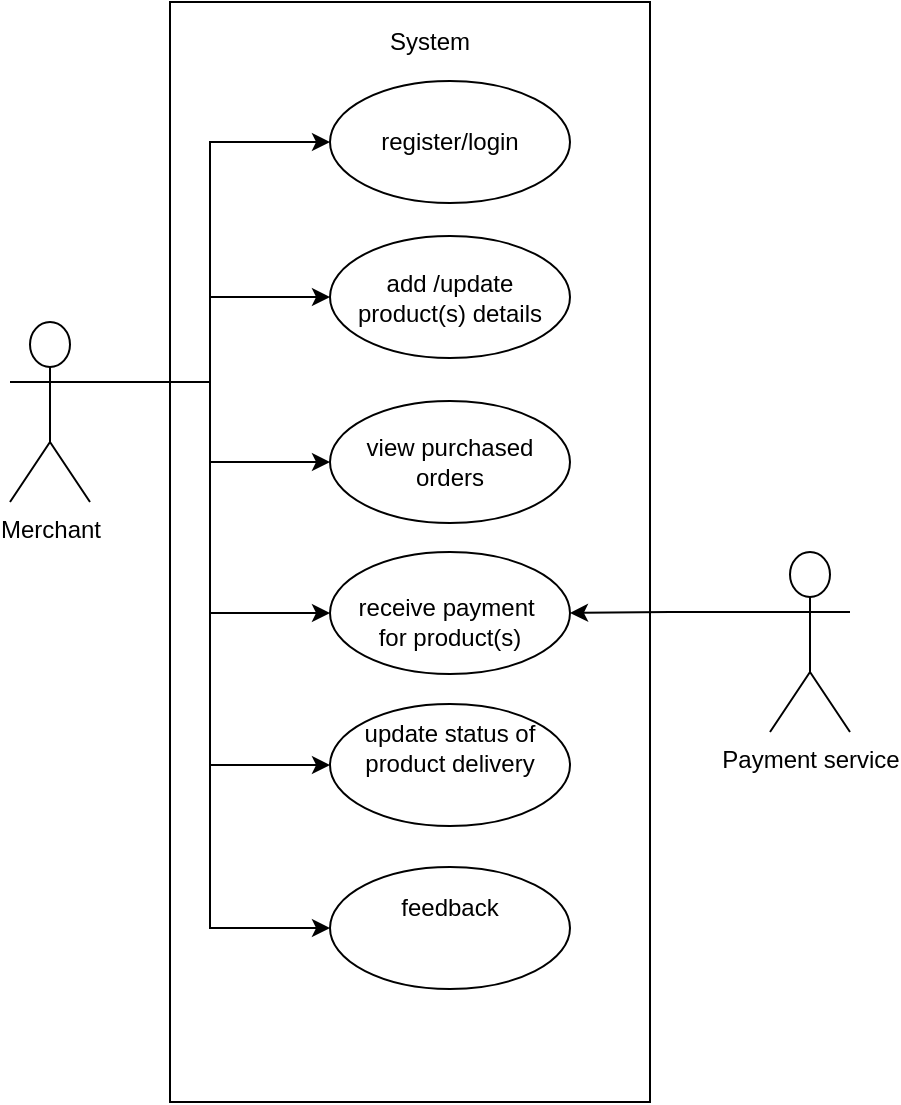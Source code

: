 <mxfile pages="2" version="11.2.6" type="github"><diagram id="vyYMURlmA4du_YMqddq6" name="Page-1"><mxGraphModel dx="782" dy="426" grid="1" gridSize="10" guides="1" tooltips="1" connect="1" arrows="1" fold="1" page="1" pageScale="1" pageWidth="850" pageHeight="1100" math="0" shadow="0"><root><mxCell id="0"/><mxCell id="1" parent="0"/><mxCell id="rx76BKU7CpPrEIFOv-aw-43" value="" style="rounded=0;whiteSpace=wrap;html=1;" parent="1" vertex="1"><mxGeometry x="150" width="240" height="550" as="geometry"/></mxCell><mxCell id="R_Dx4Kwps3VUw9FBxTHB-1" value="" style="ellipse;whiteSpace=wrap;html=1;" parent="1" vertex="1"><mxGeometry x="230" y="39.5" width="120" height="61" as="geometry"/></mxCell><mxCell id="R_Dx4Kwps3VUw9FBxTHB-5" value="" style="ellipse;whiteSpace=wrap;html=1;" parent="1" vertex="1"><mxGeometry x="230" y="117" width="120" height="61" as="geometry"/></mxCell><mxCell id="R_Dx4Kwps3VUw9FBxTHB-6" value="" style="ellipse;whiteSpace=wrap;html=1;" parent="1" vertex="1"><mxGeometry x="230" y="199.5" width="120" height="61" as="geometry"/></mxCell><mxCell id="R_Dx4Kwps3VUw9FBxTHB-4" value="" style="ellipse;whiteSpace=wrap;html=1;" parent="1" vertex="1"><mxGeometry x="230" y="275" width="120" height="61" as="geometry"/></mxCell><mxCell id="R_Dx4Kwps3VUw9FBxTHB-2" value="" style="ellipse;whiteSpace=wrap;html=1;" parent="1" vertex="1"><mxGeometry x="230" y="351" width="120" height="61" as="geometry"/></mxCell><mxCell id="R_Dx4Kwps3VUw9FBxTHB-3" value="" style="ellipse;whiteSpace=wrap;html=1;" parent="1" vertex="1"><mxGeometry x="230" y="432.5" width="120" height="61" as="geometry"/></mxCell><mxCell id="rx76BKU7CpPrEIFOv-aw-17" value="register/login" style="text;html=1;strokeColor=none;fillColor=none;align=center;verticalAlign=middle;whiteSpace=wrap;rounded=0;" parent="1" vertex="1"><mxGeometry x="240" y="50" width="100" height="40" as="geometry"/></mxCell><mxCell id="rx76BKU7CpPrEIFOv-aw-18" value="view purchased orders" style="text;html=1;strokeColor=none;fillColor=none;align=center;verticalAlign=middle;whiteSpace=wrap;rounded=0;" parent="1" vertex="1"><mxGeometry x="240" y="210" width="100" height="40" as="geometry"/></mxCell><mxCell id="rx76BKU7CpPrEIFOv-aw-19" value="add /update product(s) details" style="text;html=1;strokeColor=none;fillColor=none;align=center;verticalAlign=middle;whiteSpace=wrap;rounded=0;" parent="1" vertex="1"><mxGeometry x="240" y="127.5" width="100" height="40" as="geometry"/></mxCell><mxCell id="rx76BKU7CpPrEIFOv-aw-20" value="receive payment&amp;nbsp; for product(s)" style="text;html=1;strokeColor=none;fillColor=none;align=center;verticalAlign=middle;whiteSpace=wrap;rounded=0;" parent="1" vertex="1"><mxGeometry x="240" y="290" width="100" height="40" as="geometry"/></mxCell><mxCell id="rx76BKU7CpPrEIFOv-aw-38" value="update status of product delivery" style="text;html=1;strokeColor=none;fillColor=none;align=center;verticalAlign=middle;whiteSpace=wrap;rounded=0;" parent="1" vertex="1"><mxGeometry x="240" y="352.5" width="100" height="40" as="geometry"/></mxCell><mxCell id="R_Dx4Kwps3VUw9FBxTHB-7" style="edgeStyle=orthogonalEdgeStyle;rounded=0;orthogonalLoop=1;jettySize=auto;html=1;exitX=1;exitY=0.333;exitDx=0;exitDy=0;exitPerimeter=0;entryX=0;entryY=0.5;entryDx=0;entryDy=0;" parent="1" source="rx76BKU7CpPrEIFOv-aw-1" target="R_Dx4Kwps3VUw9FBxTHB-1" edge="1"><mxGeometry relative="1" as="geometry"/></mxCell><mxCell id="R_Dx4Kwps3VUw9FBxTHB-8" style="edgeStyle=orthogonalEdgeStyle;rounded=0;orthogonalLoop=1;jettySize=auto;html=1;exitX=1;exitY=0.333;exitDx=0;exitDy=0;exitPerimeter=0;entryX=0;entryY=0.5;entryDx=0;entryDy=0;" parent="1" source="rx76BKU7CpPrEIFOv-aw-1" target="R_Dx4Kwps3VUw9FBxTHB-5" edge="1"><mxGeometry relative="1" as="geometry"/></mxCell><mxCell id="R_Dx4Kwps3VUw9FBxTHB-9" style="edgeStyle=orthogonalEdgeStyle;rounded=0;orthogonalLoop=1;jettySize=auto;html=1;exitX=1;exitY=0.333;exitDx=0;exitDy=0;exitPerimeter=0;entryX=0;entryY=0.5;entryDx=0;entryDy=0;" parent="1" source="rx76BKU7CpPrEIFOv-aw-1" target="R_Dx4Kwps3VUw9FBxTHB-6" edge="1"><mxGeometry relative="1" as="geometry"/></mxCell><mxCell id="R_Dx4Kwps3VUw9FBxTHB-10" style="edgeStyle=orthogonalEdgeStyle;rounded=0;orthogonalLoop=1;jettySize=auto;html=1;exitX=1;exitY=0.333;exitDx=0;exitDy=0;exitPerimeter=0;entryX=0;entryY=0.5;entryDx=0;entryDy=0;" parent="1" source="rx76BKU7CpPrEIFOv-aw-1" target="R_Dx4Kwps3VUw9FBxTHB-4" edge="1"><mxGeometry relative="1" as="geometry"/></mxCell><mxCell id="R_Dx4Kwps3VUw9FBxTHB-11" style="edgeStyle=orthogonalEdgeStyle;rounded=0;orthogonalLoop=1;jettySize=auto;html=1;exitX=1;exitY=0.333;exitDx=0;exitDy=0;exitPerimeter=0;entryX=0;entryY=0.5;entryDx=0;entryDy=0;" parent="1" source="rx76BKU7CpPrEIFOv-aw-1" target="R_Dx4Kwps3VUw9FBxTHB-2" edge="1"><mxGeometry relative="1" as="geometry"/></mxCell><mxCell id="R_Dx4Kwps3VUw9FBxTHB-12" style="edgeStyle=orthogonalEdgeStyle;rounded=0;orthogonalLoop=1;jettySize=auto;html=1;exitX=1;exitY=0.333;exitDx=0;exitDy=0;exitPerimeter=0;entryX=0;entryY=0.5;entryDx=0;entryDy=0;" parent="1" source="rx76BKU7CpPrEIFOv-aw-1" target="R_Dx4Kwps3VUw9FBxTHB-3" edge="1"><mxGeometry relative="1" as="geometry"/></mxCell><object label="Merchant" id="rx76BKU7CpPrEIFOv-aw-1"><mxCell style="shape=umlActor;verticalLabelPosition=bottom;labelBackgroundColor=#ffffff;verticalAlign=top;html=1;" parent="1" vertex="1"><mxGeometry x="70" y="160" width="40" height="90" as="geometry"/></mxCell></object><mxCell id="R_Dx4Kwps3VUw9FBxTHB-13" style="edgeStyle=orthogonalEdgeStyle;rounded=0;orthogonalLoop=1;jettySize=auto;html=1;exitX=0;exitY=0.333;exitDx=0;exitDy=0;exitPerimeter=0;entryX=1;entryY=0.5;entryDx=0;entryDy=0;" parent="1" source="rx76BKU7CpPrEIFOv-aw-35" target="R_Dx4Kwps3VUw9FBxTHB-4" edge="1"><mxGeometry relative="1" as="geometry"/></mxCell><object label="Payment service" id="rx76BKU7CpPrEIFOv-aw-35"><mxCell style="shape=umlActor;verticalLabelPosition=bottom;labelBackgroundColor=#ffffff;verticalAlign=top;html=1;" parent="1" vertex="1"><mxGeometry x="450" y="275" width="40" height="90" as="geometry"/></mxCell></object><mxCell id="rx76BKU7CpPrEIFOv-aw-44" value="System" style="text;html=1;strokeColor=none;fillColor=none;align=center;verticalAlign=middle;whiteSpace=wrap;rounded=0;" parent="1" vertex="1"><mxGeometry x="260" y="10" width="40" height="20" as="geometry"/></mxCell><mxCell id="rx76BKU7CpPrEIFOv-aw-40" value="feedback" style="text;html=1;strokeColor=none;fillColor=none;align=center;verticalAlign=middle;whiteSpace=wrap;rounded=0;" parent="1" vertex="1"><mxGeometry x="240" y="432.5" width="100" height="40" as="geometry"/></mxCell></root></mxGraphModel></diagram><diagram id="L_HtEmfw_lmfF_Nbixu_" name="Page-2"><mxGraphModel dx="782" dy="1540" grid="1" gridSize="10" guides="1" tooltips="1" connect="1" arrows="1" fold="1" page="1" pageScale="1" pageWidth="850" pageHeight="1100" math="0" shadow="0"><root><mxCell id="fET1unnNT369VjIohE5C-0"/><mxCell id="fET1unnNT369VjIohE5C-1" parent="fET1unnNT369VjIohE5C-0"/><mxCell id="snrYU2X4Twt8o1SpUlFV-0" value="" style="rounded=0;whiteSpace=wrap;html=1;" parent="fET1unnNT369VjIohE5C-1" vertex="1"><mxGeometry x="150" y="-0.5" width="240" height="371" as="geometry"/></mxCell><mxCell id="gp9elRAcRuTLsHM61YKf-6" value="" style="ellipse;whiteSpace=wrap;html=1;" vertex="1" parent="fET1unnNT369VjIohE5C-1"><mxGeometry x="230" y="290" width="120" height="61" as="geometry"/></mxCell><mxCell id="gp9elRAcRuTLsHM61YKf-5" value="" style="ellipse;whiteSpace=wrap;html=1;" vertex="1" parent="fET1unnNT369VjIohE5C-1"><mxGeometry x="230" y="198.5" width="120" height="61" as="geometry"/></mxCell><mxCell id="gp9elRAcRuTLsHM61YKf-4" value="" style="ellipse;whiteSpace=wrap;html=1;" vertex="1" parent="fET1unnNT369VjIohE5C-1"><mxGeometry x="230" y="119.5" width="120" height="61" as="geometry"/></mxCell><mxCell id="gp9elRAcRuTLsHM61YKf-2" value="" style="ellipse;whiteSpace=wrap;html=1;" vertex="1" parent="fET1unnNT369VjIohE5C-1"><mxGeometry x="230" y="39" width="120" height="61" as="geometry"/></mxCell><mxCell id="gp9elRAcRuTLsHM61YKf-3" style="edgeStyle=orthogonalEdgeStyle;rounded=0;orthogonalLoop=1;jettySize=auto;html=1;exitX=1;exitY=0.333;exitDx=0;exitDy=0;exitPerimeter=0;entryX=0;entryY=0.5;entryDx=0;entryDy=0;" edge="1" parent="fET1unnNT369VjIohE5C-1" source="snrYU2X4Twt8o1SpUlFV-7" target="gp9elRAcRuTLsHM61YKf-2"><mxGeometry relative="1" as="geometry"/></mxCell><mxCell id="gp9elRAcRuTLsHM61YKf-7" style="edgeStyle=orthogonalEdgeStyle;rounded=0;orthogonalLoop=1;jettySize=auto;html=1;exitX=1;exitY=0.333;exitDx=0;exitDy=0;exitPerimeter=0;entryX=0;entryY=0.5;entryDx=0;entryDy=0;" edge="1" parent="fET1unnNT369VjIohE5C-1" source="snrYU2X4Twt8o1SpUlFV-7" target="gp9elRAcRuTLsHM61YKf-4"><mxGeometry relative="1" as="geometry"/></mxCell><mxCell id="gp9elRAcRuTLsHM61YKf-8" style="edgeStyle=orthogonalEdgeStyle;rounded=0;orthogonalLoop=1;jettySize=auto;html=1;exitX=1;exitY=0.333;exitDx=0;exitDy=0;exitPerimeter=0;entryX=0;entryY=0.5;entryDx=0;entryDy=0;" edge="1" parent="fET1unnNT369VjIohE5C-1" source="snrYU2X4Twt8o1SpUlFV-7" target="gp9elRAcRuTLsHM61YKf-5"><mxGeometry relative="1" as="geometry"/></mxCell><mxCell id="gp9elRAcRuTLsHM61YKf-9" style="edgeStyle=orthogonalEdgeStyle;rounded=0;orthogonalLoop=1;jettySize=auto;html=1;exitX=1;exitY=0.333;exitDx=0;exitDy=0;exitPerimeter=0;entryX=0;entryY=0.5;entryDx=0;entryDy=0;" edge="1" parent="fET1unnNT369VjIohE5C-1" source="snrYU2X4Twt8o1SpUlFV-7" target="gp9elRAcRuTLsHM61YKf-6"><mxGeometry relative="1" as="geometry"/></mxCell><object label="Admin" id="snrYU2X4Twt8o1SpUlFV-7"><mxCell style="shape=umlActor;verticalLabelPosition=bottom;labelBackgroundColor=#ffffff;verticalAlign=top;html=1;" parent="fET1unnNT369VjIohE5C-1" vertex="1"><mxGeometry x="70" y="160" width="40" height="90" as="geometry"/></mxCell></object><mxCell id="snrYU2X4Twt8o1SpUlFV-12" value="login" style="text;html=1;strokeColor=none;fillColor=none;align=center;verticalAlign=middle;whiteSpace=wrap;rounded=0;" parent="fET1unnNT369VjIohE5C-1" vertex="1"><mxGeometry x="240" y="50" width="100" height="40" as="geometry"/></mxCell><mxCell id="snrYU2X4Twt8o1SpUlFV-13" value="verify / validate products" style="text;html=1;strokeColor=none;fillColor=none;align=center;verticalAlign=middle;whiteSpace=wrap;rounded=0;" parent="fET1unnNT369VjIohE5C-1" vertex="1"><mxGeometry x="240" y="210" width="100" height="40" as="geometry"/></mxCell><mxCell id="snrYU2X4Twt8o1SpUlFV-14" value="verify /validate merchants" style="text;html=1;strokeColor=none;fillColor=none;align=center;verticalAlign=middle;whiteSpace=wrap;rounded=0;" parent="fET1unnNT369VjIohE5C-1" vertex="1"><mxGeometry x="240" y="127.5" width="100" height="40" as="geometry"/></mxCell><mxCell id="snrYU2X4Twt8o1SpUlFV-15" value="view/reply feedbacks/query" style="text;html=1;strokeColor=none;fillColor=none;align=center;verticalAlign=middle;whiteSpace=wrap;rounded=0;" parent="fET1unnNT369VjIohE5C-1" vertex="1"><mxGeometry x="240" y="290" width="100" height="40" as="geometry"/></mxCell><mxCell id="snrYU2X4Twt8o1SpUlFV-22" value="System" style="text;html=1;strokeColor=none;fillColor=none;align=center;verticalAlign=middle;whiteSpace=wrap;rounded=0;" parent="fET1unnNT369VjIohE5C-1" vertex="1"><mxGeometry x="260" y="10" width="40" height="20" as="geometry"/></mxCell></root></mxGraphModel></diagram></mxfile>